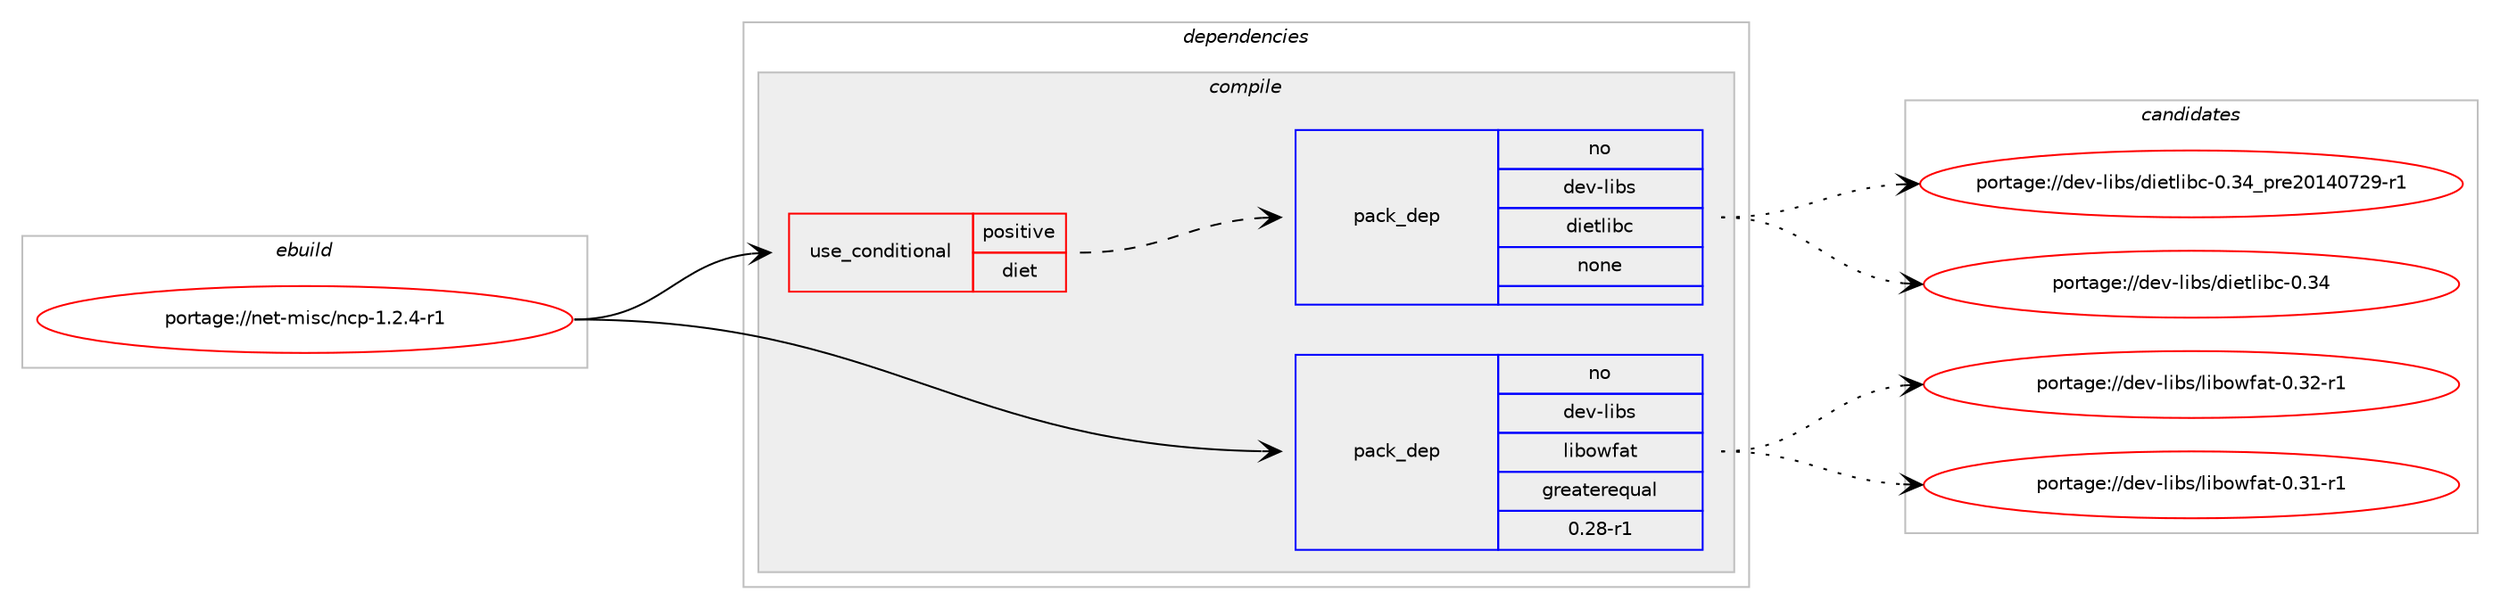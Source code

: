digraph prolog {

# *************
# Graph options
# *************

newrank=true;
concentrate=true;
compound=true;
graph [rankdir=LR,fontname=Helvetica,fontsize=10,ranksep=1.5];#, ranksep=2.5, nodesep=0.2];
edge  [arrowhead=vee];
node  [fontname=Helvetica,fontsize=10];

# **********
# The ebuild
# **********

subgraph cluster_leftcol {
color=gray;
rank=same;
label=<<i>ebuild</i>>;
id [label="portage://net-misc/ncp-1.2.4-r1", color=red, width=4, href="../net-misc/ncp-1.2.4-r1.svg"];
}

# ****************
# The dependencies
# ****************

subgraph cluster_midcol {
color=gray;
label=<<i>dependencies</i>>;
subgraph cluster_compile {
fillcolor="#eeeeee";
style=filled;
label=<<i>compile</i>>;
subgraph cond22721 {
dependency112470 [label=<<TABLE BORDER="0" CELLBORDER="1" CELLSPACING="0" CELLPADDING="4"><TR><TD ROWSPAN="3" CELLPADDING="10">use_conditional</TD></TR><TR><TD>positive</TD></TR><TR><TD>diet</TD></TR></TABLE>>, shape=none, color=red];
subgraph pack87755 {
dependency112471 [label=<<TABLE BORDER="0" CELLBORDER="1" CELLSPACING="0" CELLPADDING="4" WIDTH="220"><TR><TD ROWSPAN="6" CELLPADDING="30">pack_dep</TD></TR><TR><TD WIDTH="110">no</TD></TR><TR><TD>dev-libs</TD></TR><TR><TD>dietlibc</TD></TR><TR><TD>none</TD></TR><TR><TD></TD></TR></TABLE>>, shape=none, color=blue];
}
dependency112470:e -> dependency112471:w [weight=20,style="dashed",arrowhead="vee"];
}
id:e -> dependency112470:w [weight=20,style="solid",arrowhead="vee"];
subgraph pack87756 {
dependency112472 [label=<<TABLE BORDER="0" CELLBORDER="1" CELLSPACING="0" CELLPADDING="4" WIDTH="220"><TR><TD ROWSPAN="6" CELLPADDING="30">pack_dep</TD></TR><TR><TD WIDTH="110">no</TD></TR><TR><TD>dev-libs</TD></TR><TR><TD>libowfat</TD></TR><TR><TD>greaterequal</TD></TR><TR><TD>0.28-r1</TD></TR></TABLE>>, shape=none, color=blue];
}
id:e -> dependency112472:w [weight=20,style="solid",arrowhead="vee"];
}
subgraph cluster_compileandrun {
fillcolor="#eeeeee";
style=filled;
label=<<i>compile and run</i>>;
}
subgraph cluster_run {
fillcolor="#eeeeee";
style=filled;
label=<<i>run</i>>;
}
}

# **************
# The candidates
# **************

subgraph cluster_choices {
rank=same;
color=gray;
label=<<i>candidates</i>>;

subgraph choice87755 {
color=black;
nodesep=1;
choice100101118451081059811547100105101116108105989945484651529511211410150484952485550574511449 [label="portage://dev-libs/dietlibc-0.34_pre20140729-r1", color=red, width=4,href="../dev-libs/dietlibc-0.34_pre20140729-r1.svg"];
choice10010111845108105981154710010510111610810598994548465152 [label="portage://dev-libs/dietlibc-0.34", color=red, width=4,href="../dev-libs/dietlibc-0.34.svg"];
dependency112471:e -> choice100101118451081059811547100105101116108105989945484651529511211410150484952485550574511449:w [style=dotted,weight="100"];
dependency112471:e -> choice10010111845108105981154710010510111610810598994548465152:w [style=dotted,weight="100"];
}
subgraph choice87756 {
color=black;
nodesep=1;
choice100101118451081059811547108105981111191029711645484651504511449 [label="portage://dev-libs/libowfat-0.32-r1", color=red, width=4,href="../dev-libs/libowfat-0.32-r1.svg"];
choice100101118451081059811547108105981111191029711645484651494511449 [label="portage://dev-libs/libowfat-0.31-r1", color=red, width=4,href="../dev-libs/libowfat-0.31-r1.svg"];
dependency112472:e -> choice100101118451081059811547108105981111191029711645484651504511449:w [style=dotted,weight="100"];
dependency112472:e -> choice100101118451081059811547108105981111191029711645484651494511449:w [style=dotted,weight="100"];
}
}

}
